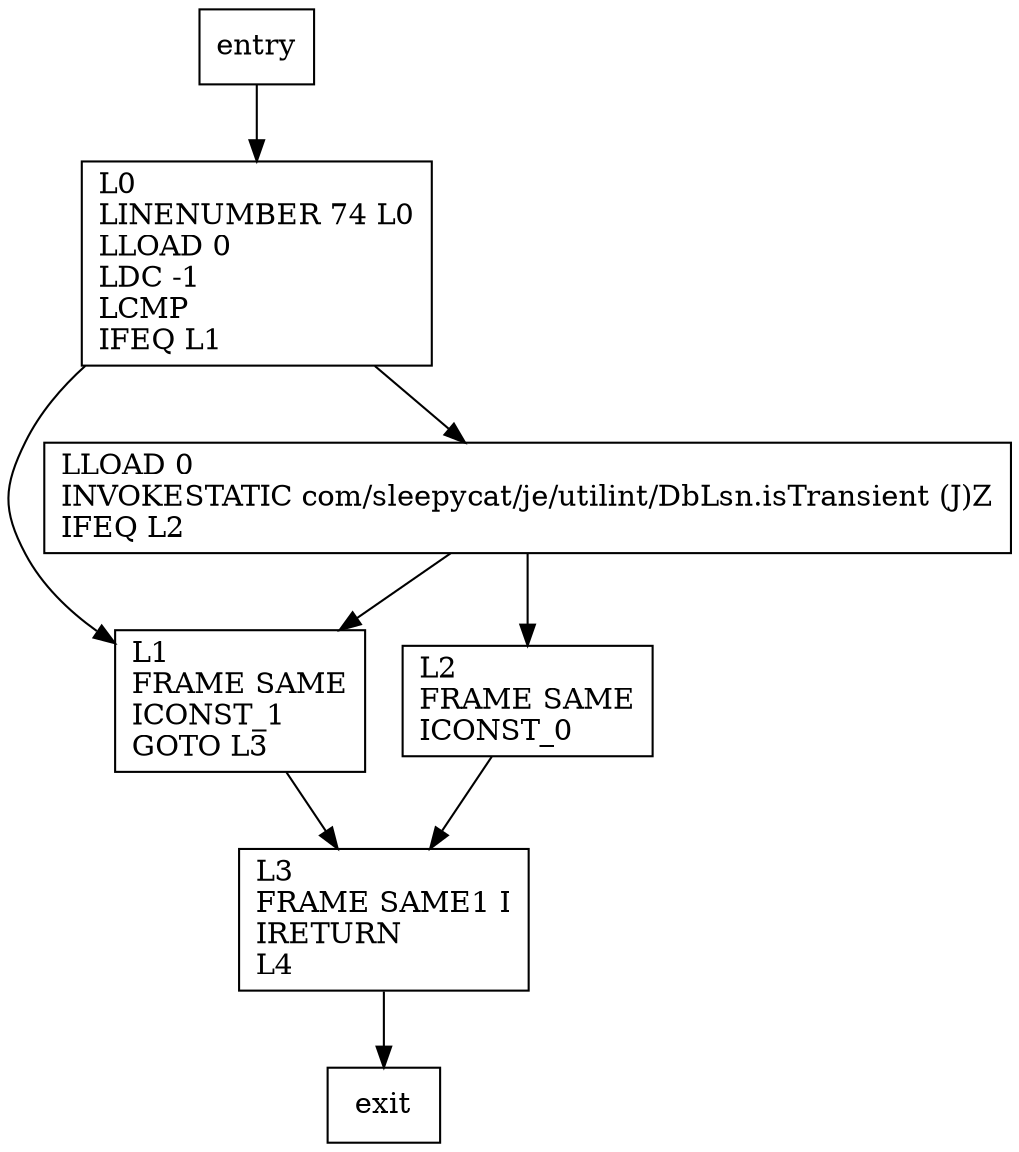 digraph isTransientOrNull {
node [shape=record];
735562018 [label="LLOAD 0\lINVOKESTATIC com/sleepycat/je/utilint/DbLsn.isTransient (J)Z\lIFEQ L2\l"];
1264973364 [label="L1\lFRAME SAME\lICONST_1\lGOTO L3\l"];
1849391189 [label="L0\lLINENUMBER 74 L0\lLLOAD 0\lLDC -1\lLCMP\lIFEQ L1\l"];
1060432105 [label="L3\lFRAME SAME1 I\lIRETURN\lL4\l"];
184074291 [label="L2\lFRAME SAME\lICONST_0\l"];
entry;
exit;
entry -> 1849391189
735562018 -> 1264973364
735562018 -> 184074291
1264973364 -> 1060432105
1849391189 -> 735562018
1849391189 -> 1264973364
1060432105 -> exit
184074291 -> 1060432105
}
